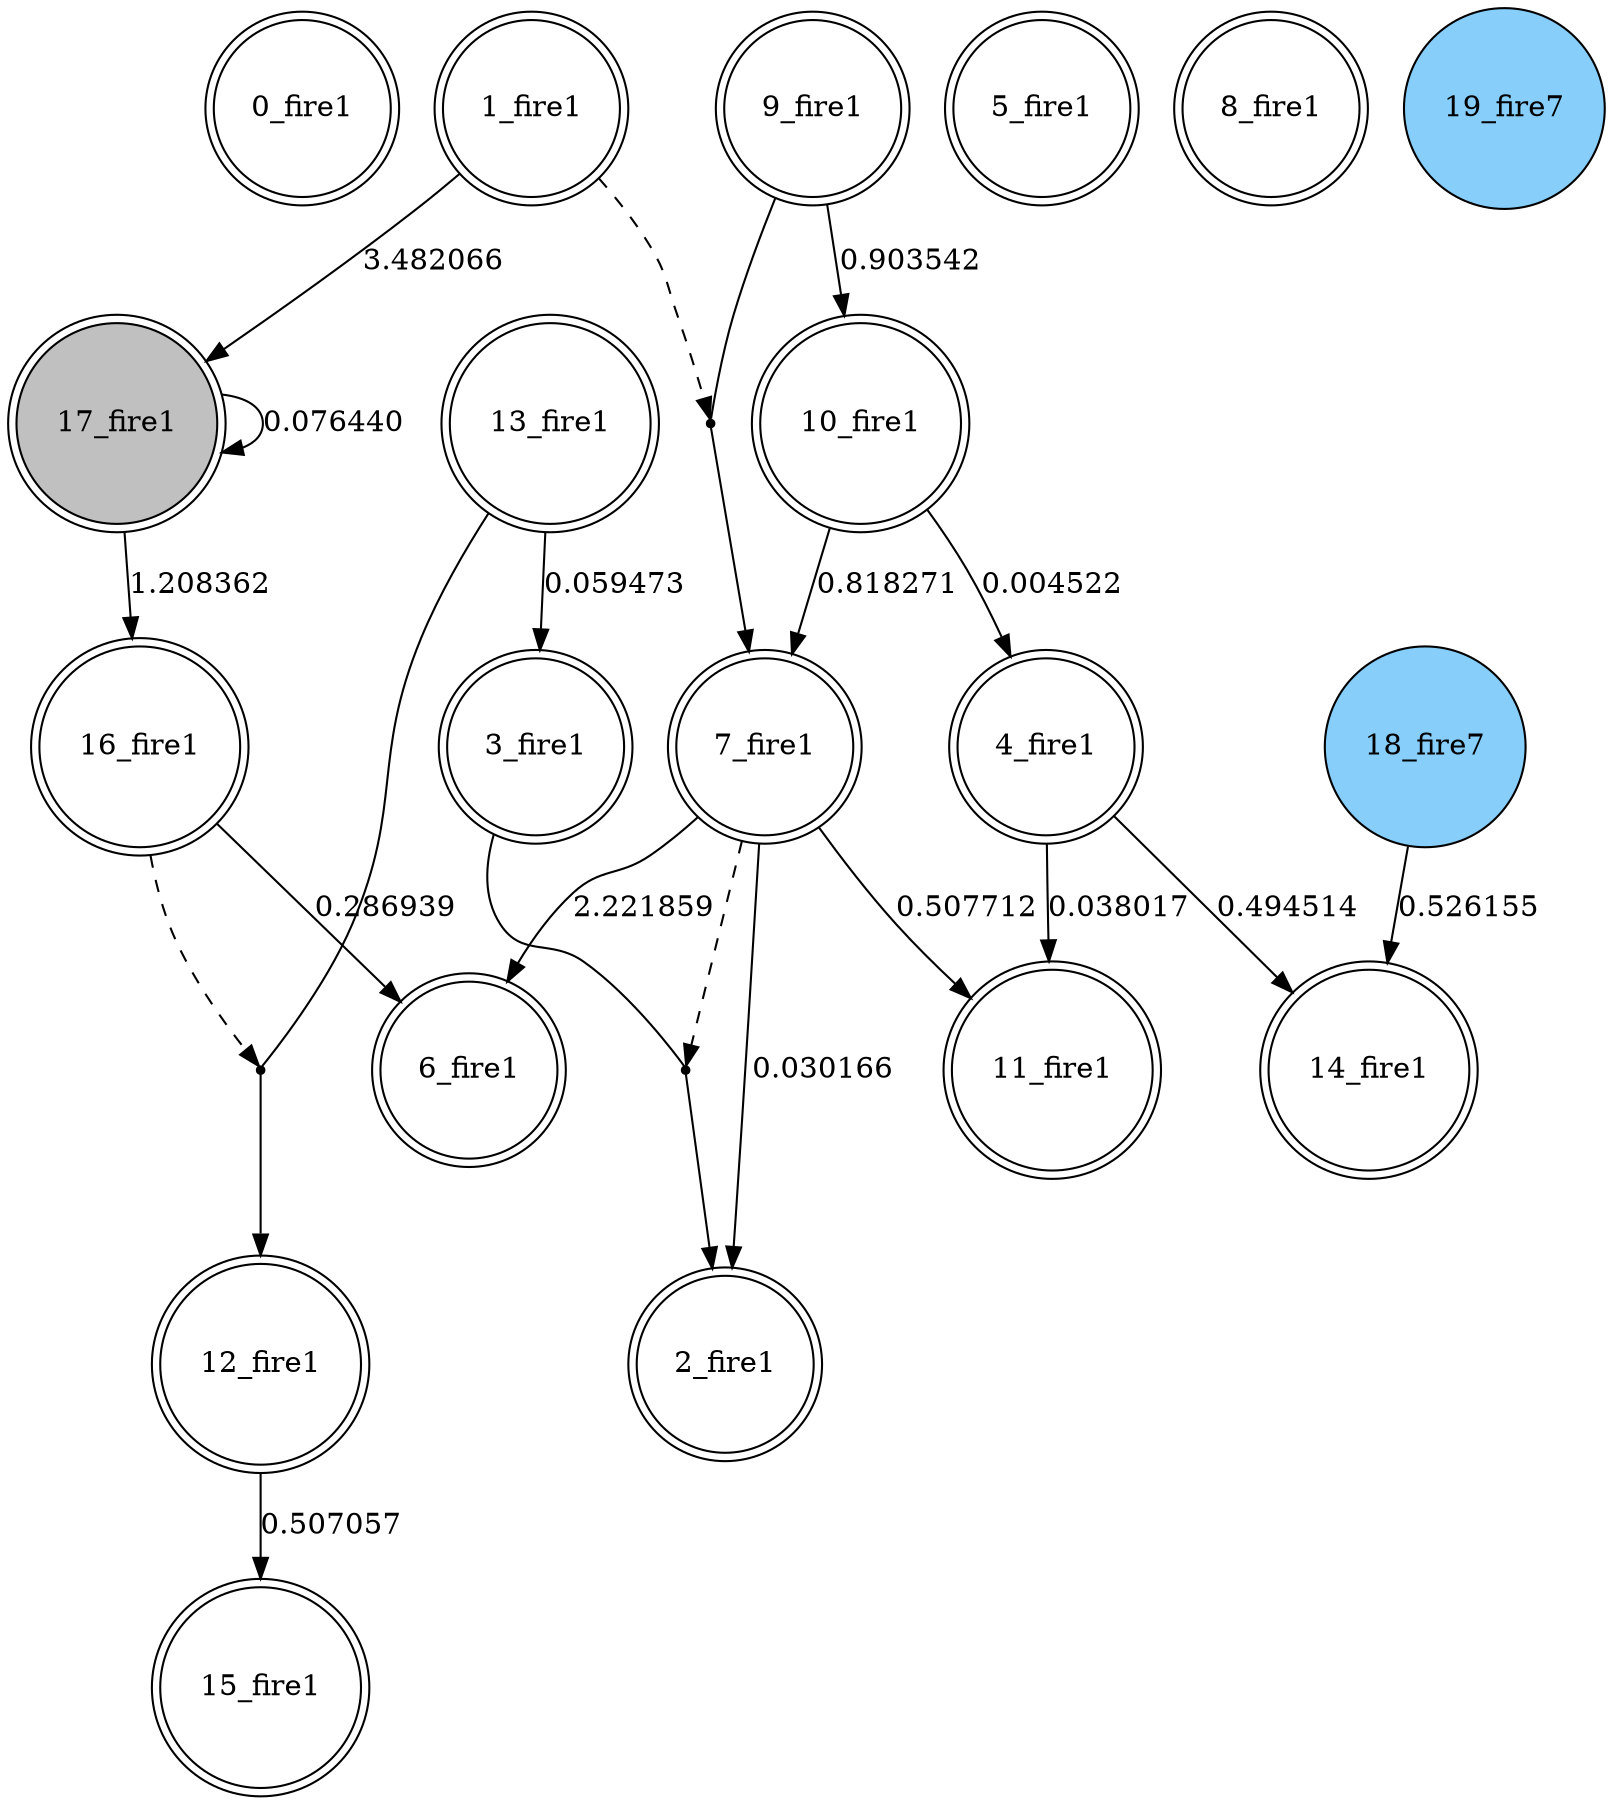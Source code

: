 digraph G {
 node[shape = circle]
0 [label="0_fire1",shape=doublecircle]
1 [label="1_fire1",shape=doublecircle]
2 [label="2_fire1",shape=doublecircle]
3 [label="3_fire1",shape=doublecircle]
4 [label="4_fire1",shape=doublecircle]
5 [label="5_fire1",shape=doublecircle]
6 [label="6_fire1",shape=doublecircle]
7 [label="7_fire1",shape=doublecircle]
8 [label="8_fire1",shape=doublecircle]
9 [label="9_fire1",shape=doublecircle]
10 [label="10_fire1",shape=doublecircle]
11 [label="11_fire1",shape=doublecircle]
12 [label="12_fire1",shape=doublecircle]
13 [label="13_fire1",shape=doublecircle]
14 [label="14_fire1",shape=doublecircle]
15 [label="15_fire1",shape=doublecircle]
16 [label="16_fire1",shape=doublecircle]
17 [label="17_fire1",shape=doublecircle, style=filled, fillcolor=gray]
18 [label="18_fire7",style=filled, fillcolor=lightskyblue]
19 [label="19_fire7",style=filled, fillcolor=lightskyblue]
18 -> 14 [label="0.526155"]
12 -> 15 [label="0.507057"]
10 -> 4 [label="0.004522"]
1 -> 17 [label="3.482066"]
17 -> 17 [label="0.076440"]
4 -> 11 [label="0.038017"]
20 [shape=point, label=""]
1 -> 20 [style=dashed] 
9 -> 20 [dir=none]
20 -> 7 
4 -> 14 [label="0.494514"]
10 -> 7 [label="0.818271"]
21 [shape=point, label=""]
7 -> 21 [style=dashed] 
3 -> 21 [dir=none]
21 -> 2 
7 -> 6 [label="2.221859"]
16 -> 6 [label="0.286939"]
9 -> 10 [label="0.903542"]
17 -> 16 [label="1.208362"]
7 -> 2 [label="0.030166"]
7 -> 11 [label="0.507712"]
22 [shape=point, label=""]
16 -> 22 [style=dashed] 
13 -> 22 [dir=none]
22 -> 12 
13 -> 3 [label="0.059473"]
}
